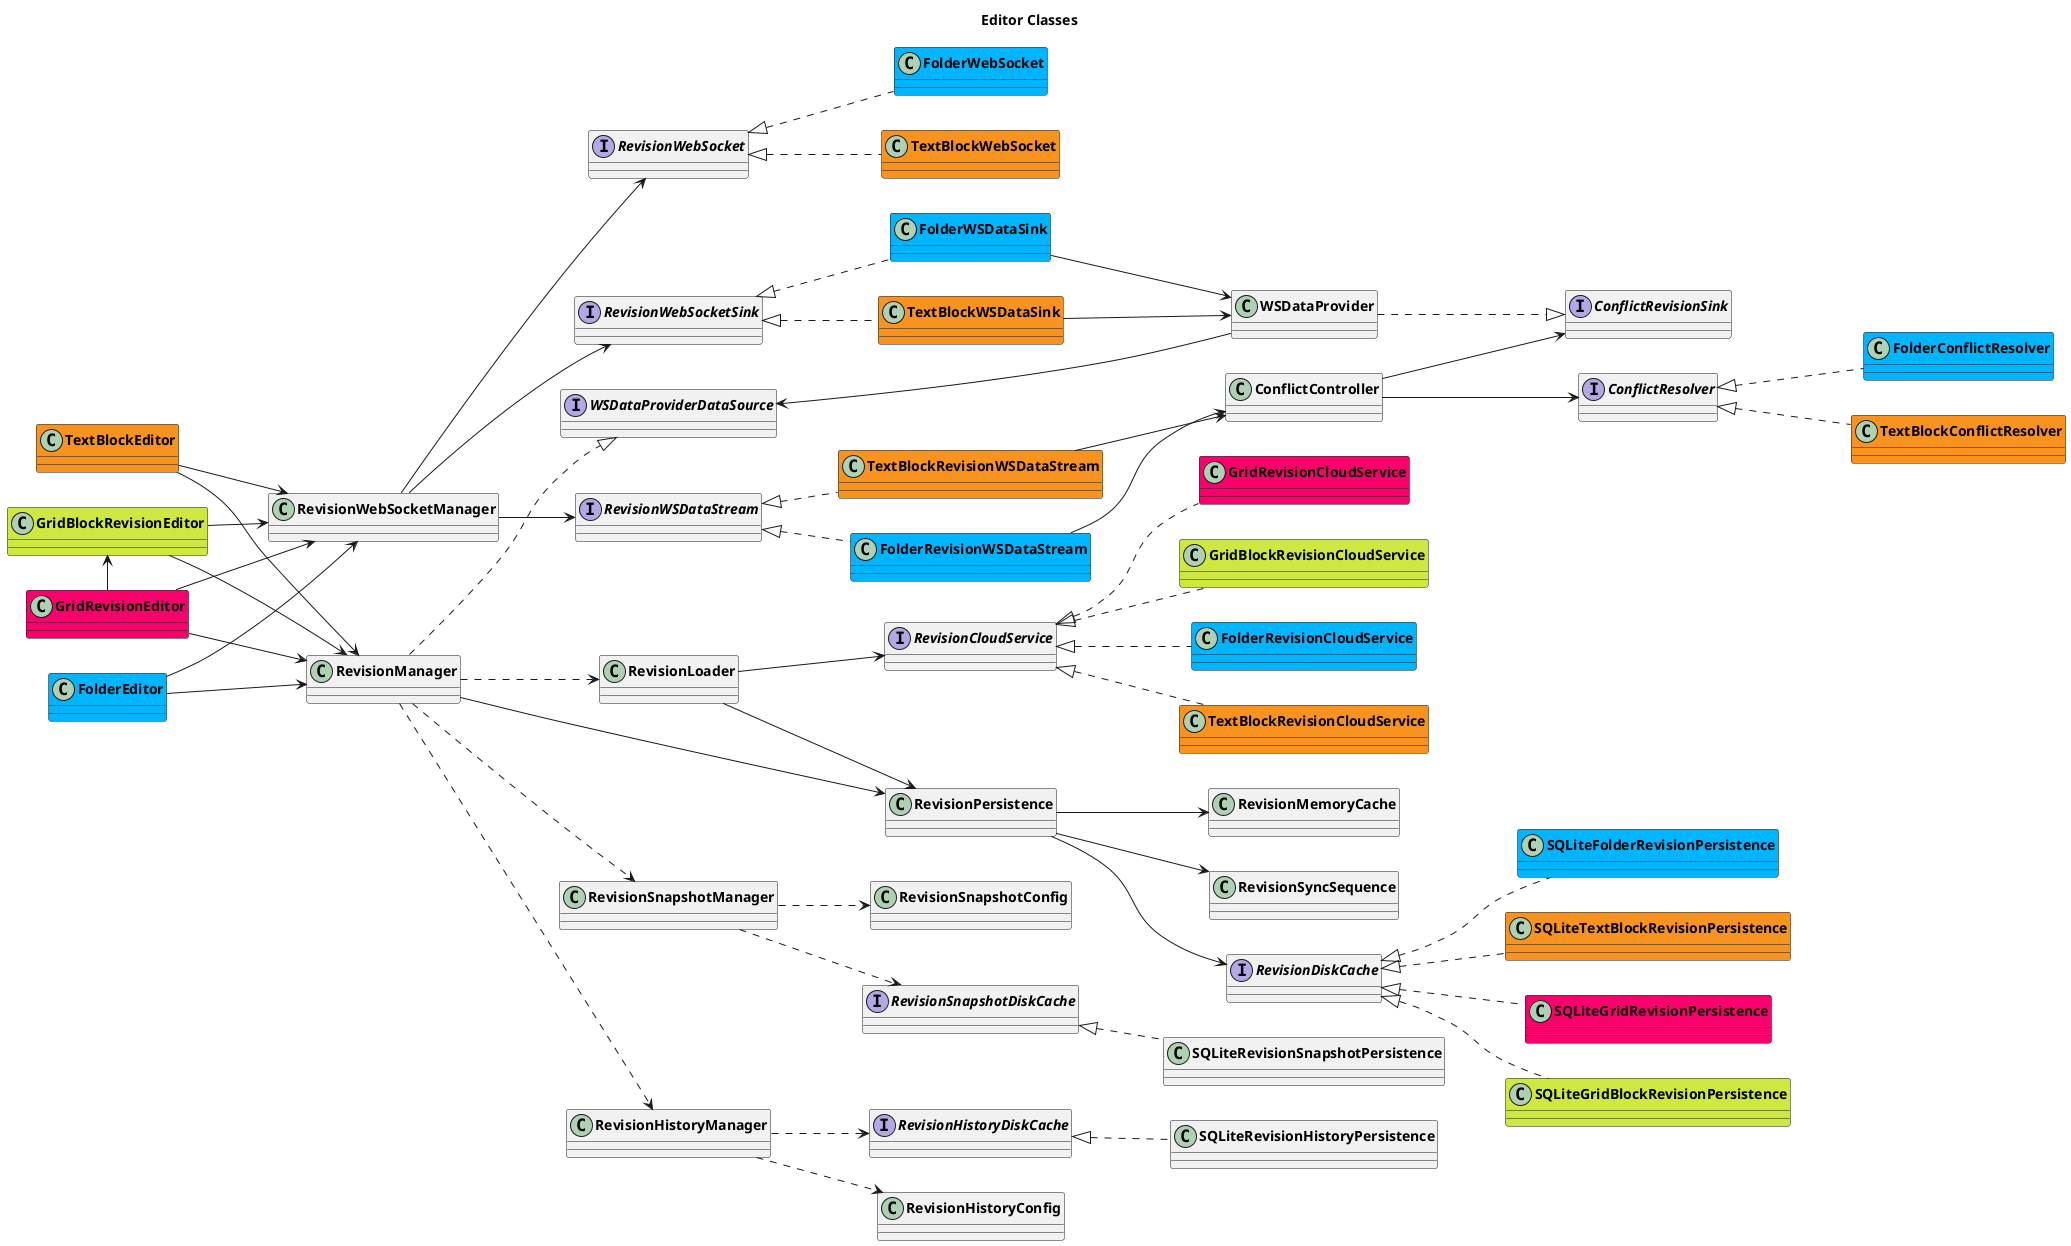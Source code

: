 
@startuml AppFlowy
title Editor Classes
skinparam classFontStyle Bold

left to right direction

'Revision
'    classes
    class RevisionManager {}
    class RevisionWebSocketManager {}
    class RevisionPersistence {}
    class RevisionMemoryCache {}
    class RevisionSyncSequence {}


'    interface
    interface RevisionWebSocket {}
    interface RevisionCloudService {}
    interface RevisionWebSocketSink {}
    interface RevisionWSDataStream {}
    interface RevisionDiskCache {}

'    interface impl
    RevisionManager ..|> WSDataProviderDataSource

'   websocket
    RevisionWebSocketManager --> RevisionWebSocketSink
    RevisionWebSocketManager --> RevisionWSDataStream
    RevisionWebSocketManager --> RevisionWebSocket

'   deps
    RevisionManager ..> RevisionLoader
    RevisionLoader --> RevisionCloudService
    RevisionLoader -->RevisionPersistence
    RevisionManager --> RevisionPersistence
    RevisionPersistence -d-> RevisionDiskCache
    RevisionPersistence -d-> RevisionMemoryCache
    RevisionPersistence -d-> RevisionSyncSequence

'Folder
'    classes
    class FolderEditor #00B5FF {}
    class FolderWSDataSink #00B5FF {}
    class FolderWebSocket #00B5FF {}
    class FolderRevisionWSDataStream #00B5FF {}
    class FolderConflictResolver #00B5FF {}
    class FolderRevisionCloudService #00B5FF
    class SQLiteFolderRevisionPersistence #00B5FF  {}

'   interface impl
    SQLiteFolderRevisionPersistence .u.|> RevisionDiskCache
    FolderConflictResolver .u.|> ConflictResolver

'    websocket
    FolderRevisionWSDataStream .U.|> RevisionWSDataStream
    FolderRevisionWSDataStream --> ConflictController
    FolderWebSocket .u.|> RevisionWebSocket
    FolderWSDataSink .u.|> RevisionWebSocketSink
    FolderWSDataSink --> WSDataProvider

'   deps
    FolderEditor --> RevisionManager
    FolderEditor --> RevisionWebSocketManager
    FolderRevisionCloudService .u.|> RevisionCloudService

'TextBlock
'   classes
    class TextBlockEditor #F7931E {}
    class TextBlockWSDataSink #F7931E {}
    class TextBlockWebSocket #F7931E {}
    class TextBlockRevisionWSDataStream #F7931E {}
    class TextBlockConflictResolver #F7931E {}
    class TextBlockRevisionCloudService #F7931E
    class SQLiteTextBlockRevisionPersistence #F7931E {}

'   interface impl
    SQLiteTextBlockRevisionPersistence .u.|> RevisionDiskCache
    TextBlockConflictResolver .u.|> ConflictResolver

'    websocket
    TextBlockRevisionWSDataStream .u.|> RevisionWSDataStream
    TextBlockRevisionWSDataStream --> ConflictController
    TextBlockWebSocket .u.|> RevisionWebSocket
    TextBlockWSDataSink .u.|> RevisionWebSocketSink
    TextBlockWSDataSink --> WSDataProvider

'   deps
    TextBlockEditor --> RevisionManager
    TextBlockEditor --> RevisionWebSocketManager
    TextBlockRevisionCloudService .u.|> RevisionCloudService

'Grid
'   classes
    class GridRevisionEditor #FB006D
    class GridBlockRevisionEditor #CEE741
    class GridRevisionCloudService #FB006D
    class GridBlockRevisionCloudService #CEE741
    class SQLiteGridRevisionPersistence #FB006D {}
    class SQLiteGridBlockRevisionPersistence #CEE741 {}

'   interface impl
    SQLiteGridRevisionPersistence .u.|> RevisionDiskCache
    SQLiteGridBlockRevisionPersistence .u.|> RevisionDiskCache

'   deps
    GridRevisionEditor --> RevisionManager
    GridRevisionEditor --> RevisionWebSocketManager
    GridRevisionEditor -l-> GridBlockRevisionEditor
    GridBlockRevisionEditor --> RevisionManager
    GridBlockRevisionEditor --> RevisionWebSocketManager
    GridRevisionCloudService .u.|> RevisionCloudService
    GridBlockRevisionCloudService .u.|> RevisionCloudService


'History
'   classes
    class RevisionHistoryManager {}

'   interface
    interface RevisionHistoryDiskCache {}

'   interface impl
    SQLiteRevisionHistoryPersistence .u.|> RevisionHistoryDiskCache

'   deps
    RevisionManager ..> RevisionHistoryManager
    RevisionHistoryManager ..> RevisionHistoryConfig
    RevisionHistoryManager ..> RevisionHistoryDiskCache

'Snapshot
'   interface
    interface RevisionSnapshotDiskCache {}

'   interface impl
    SQLiteRevisionSnapshotPersistence .u.|> RevisionSnapshotDiskCache

'   deps
    RevisionManager ..> RevisionSnapshotManager
    RevisionSnapshotManager ..> RevisionSnapshotConfig
    RevisionSnapshotManager ..> RevisionSnapshotDiskCache


interface ConflictResolver {}
interface ConflictRevisionSink {}
interface WSDataProviderDataSource {}
ConflictController --> ConflictResolver
ConflictController --> ConflictRevisionSink

WSDataProvider ..|> ConflictRevisionSink
WSDataProvider -l-> WSDataProviderDataSource
@enduml



@startuml AppFlowy
title Block Editor Classes
left to right direction

class BlockManager {}
interface BlockCloudService {
}

interface RevisionWebSocket {}
class BlockEditors {}
interface BlockUser {}
class TextBlockEditor #F7931E {}

BlockManager --> BlockCloudService
BlockManager --> RevisionWebSocket: own
BlockManager --> BlockEditors
BlockManager --> BlockUser

BlockEditors "1" *-- "*" TextBlockEditor
BlockHttpCloudService .u.|> BlockCloudService
LocalServer .u.|> BlockCloudService
BlockUserImpl .u.|> BlockUser
BlockUserImpl --> UserSession

@enduml
